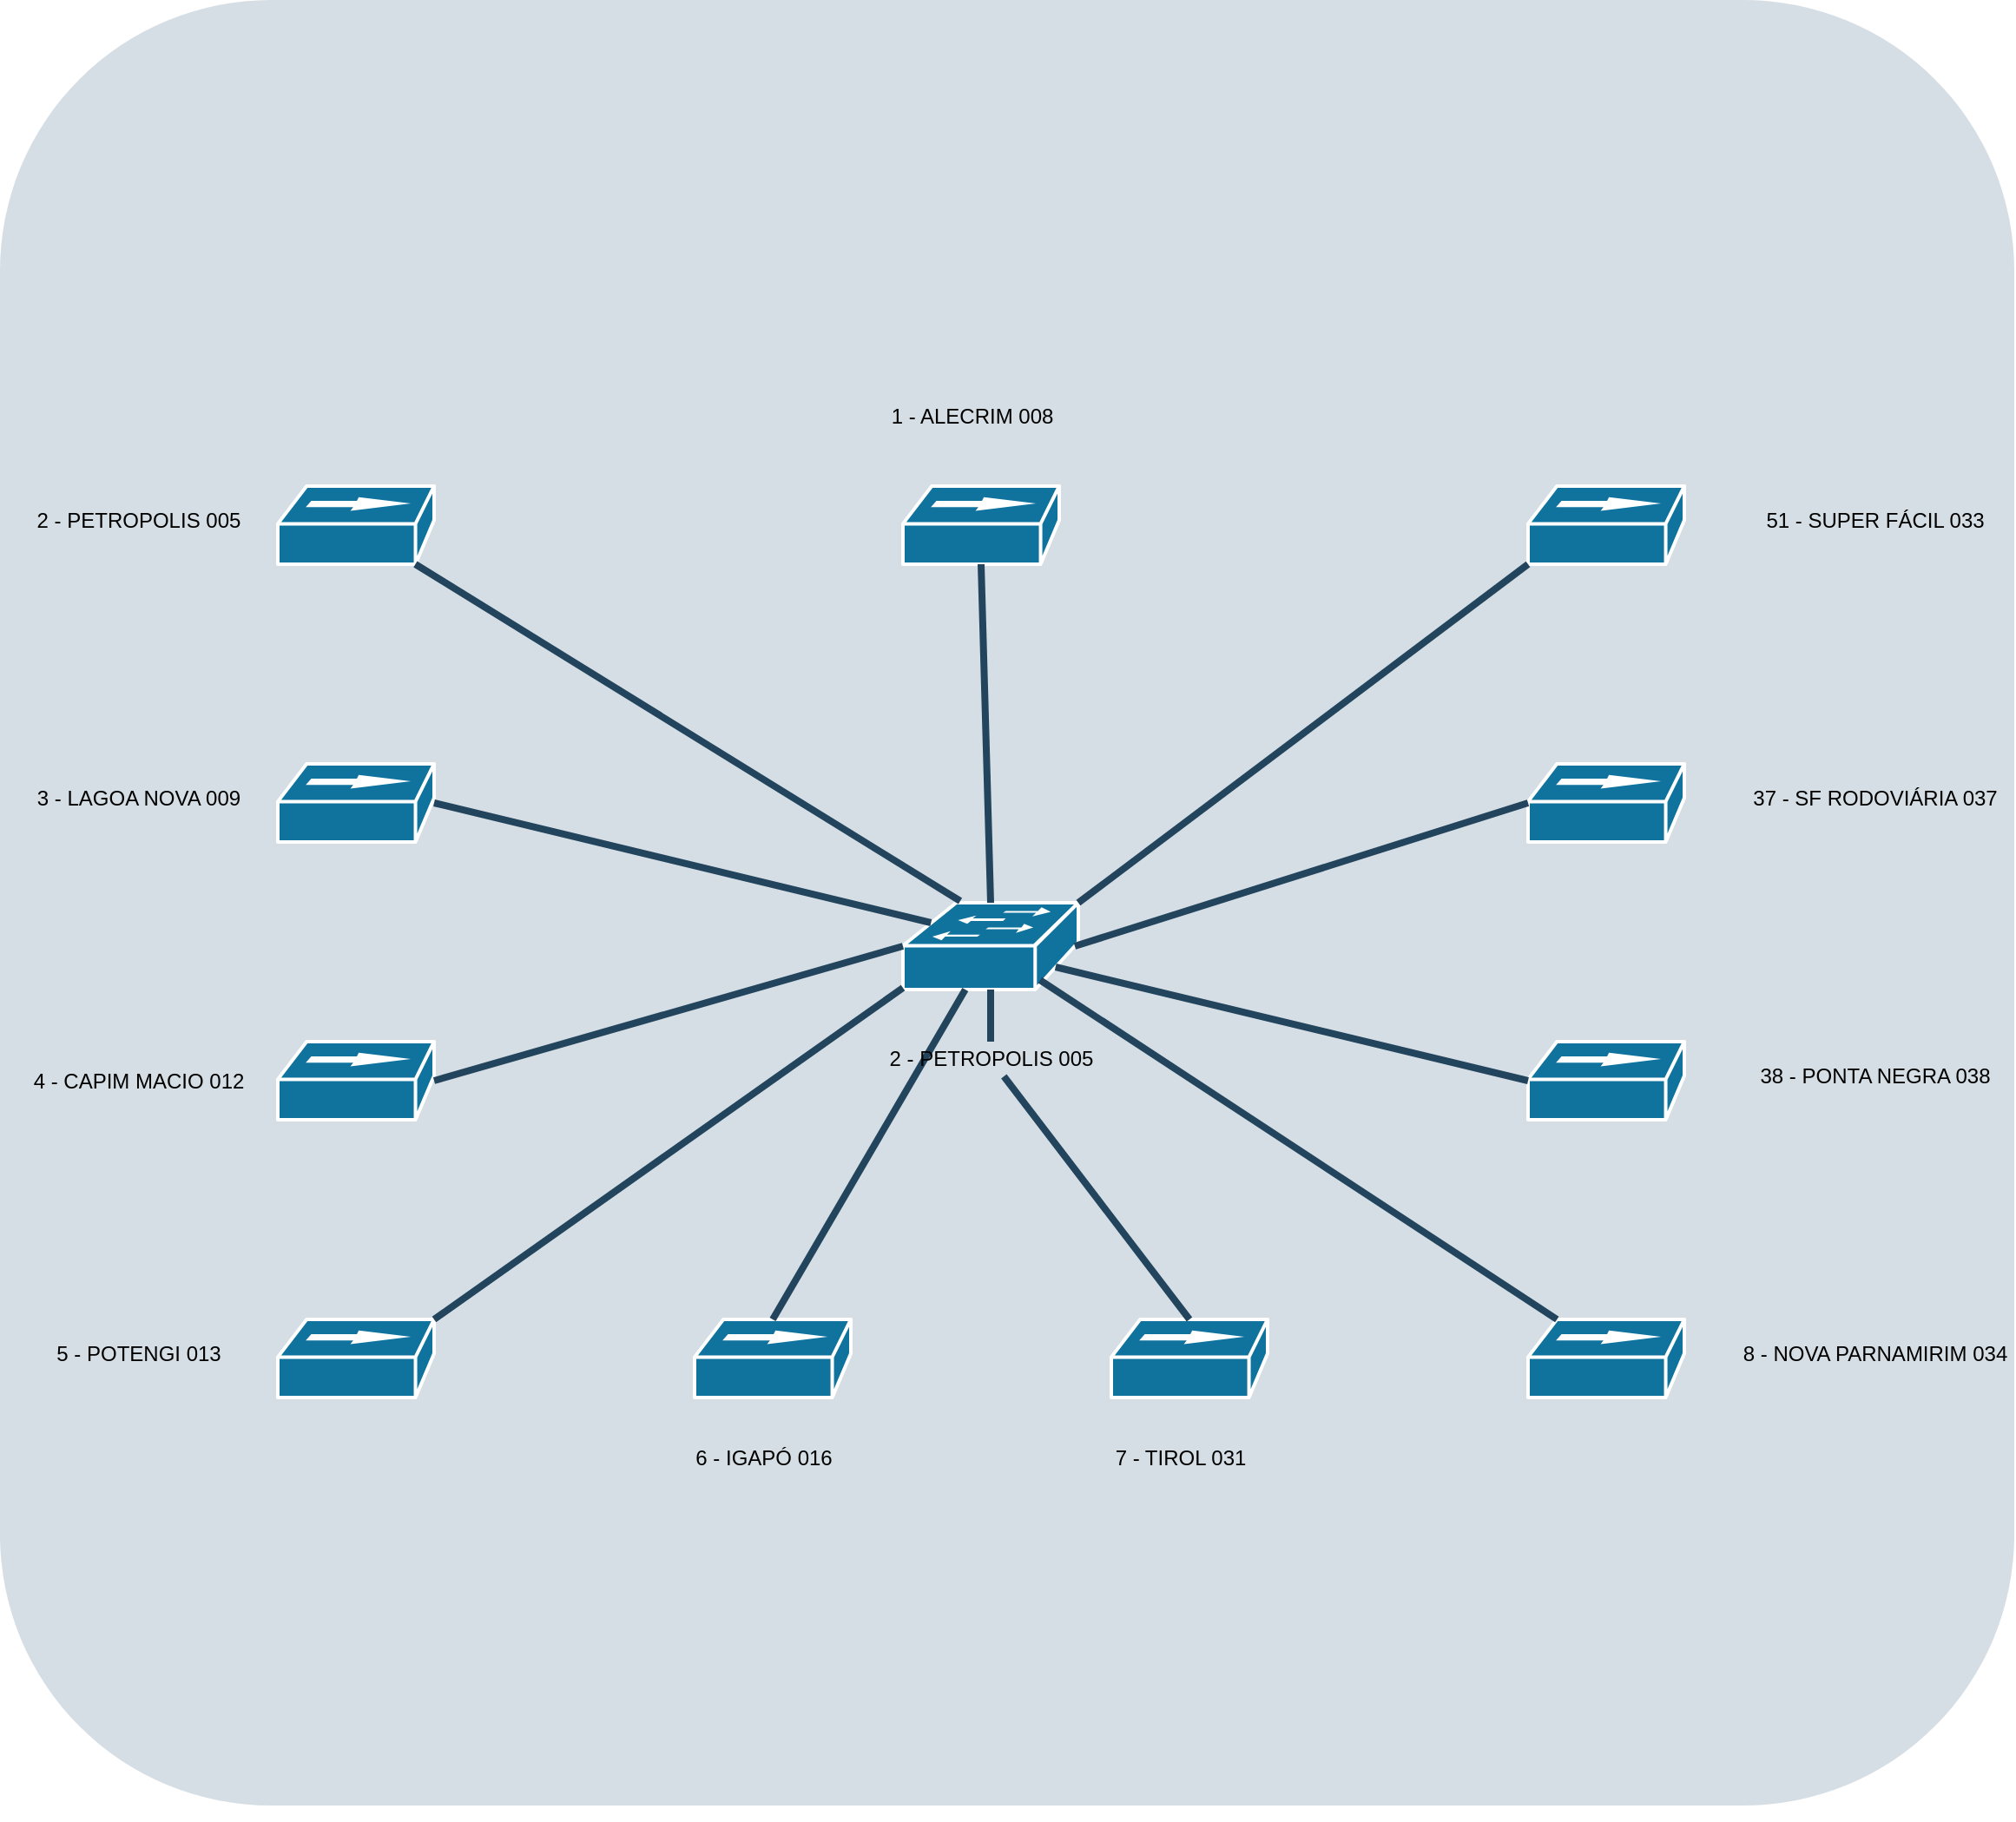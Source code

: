 <mxfile version="14.1.1" type="github">
  <diagram id="LnlG92Ai7YdgMcjOEeVZ" name="Page-1">
    <mxGraphModel dx="1422" dy="794" grid="1" gridSize="10" guides="1" tooltips="1" connect="1" arrows="1" fold="1" page="1" pageScale="1" pageWidth="1160" pageHeight="1100" math="0" shadow="0">
      <root>
        <mxCell id="0" />
        <mxCell id="1" parent="0" />
        <mxCell id="0GmbWY5BwfIkLPfSBu4r-58" value="" style="rounded=1;whiteSpace=wrap;html=1;strokeColor=none;fillColor=#BAC8D3;fontSize=24;fontColor=#23445D;align=center;opacity=60;" vertex="1" parent="1">
          <mxGeometry width="1160" height="1040" as="geometry" />
        </mxCell>
        <mxCell id="0GmbWY5BwfIkLPfSBu4r-1" value="" style="shape=mxgraph.cisco.switches.workgroup_switch;html=1;dashed=0;fillColor=#10739E;strokeColor=#ffffff;strokeWidth=2;verticalLabelPosition=bottom;verticalAlign=top;fontFamily=Helvetica;fontSize=36;fontColor=#FFB366" vertex="1" parent="1">
          <mxGeometry x="520" y="520" width="101" height="50" as="geometry" />
        </mxCell>
        <mxCell id="0GmbWY5BwfIkLPfSBu4r-3" value="" style="shape=mxgraph.cisco.hubs_and_gateways.100baset_hub;html=1;dashed=0;fillColor=#10739E;strokeColor=#ffffff;strokeWidth=2;verticalLabelPosition=bottom;verticalAlign=top;fontFamily=Helvetica;fontSize=36;fontColor=#FFB366" vertex="1" parent="1">
          <mxGeometry x="880" y="760" width="90" height="45" as="geometry" />
        </mxCell>
        <mxCell id="0GmbWY5BwfIkLPfSBu4r-4" value="" style="shape=mxgraph.cisco.hubs_and_gateways.100baset_hub;html=1;dashed=0;fillColor=#10739E;strokeColor=#ffffff;strokeWidth=2;verticalLabelPosition=bottom;verticalAlign=top;fontFamily=Helvetica;fontSize=36;fontColor=#FFB366" vertex="1" parent="1">
          <mxGeometry x="160" y="440" width="90" height="45" as="geometry" />
        </mxCell>
        <mxCell id="0GmbWY5BwfIkLPfSBu4r-5" value="" style="shape=mxgraph.cisco.hubs_and_gateways.100baset_hub;html=1;dashed=0;fillColor=#10739E;strokeColor=#ffffff;strokeWidth=2;verticalLabelPosition=bottom;verticalAlign=top;fontFamily=Helvetica;fontSize=36;fontColor=#FFB366" vertex="1" parent="1">
          <mxGeometry x="880" y="440" width="90" height="45" as="geometry" />
        </mxCell>
        <mxCell id="0GmbWY5BwfIkLPfSBu4r-6" value="" style="shape=mxgraph.cisco.hubs_and_gateways.100baset_hub;html=1;dashed=0;fillColor=#10739E;strokeColor=#ffffff;strokeWidth=2;verticalLabelPosition=bottom;verticalAlign=top;fontFamily=Helvetica;fontSize=36;fontColor=#FFB366" vertex="1" parent="1">
          <mxGeometry x="880" y="600" width="90" height="45" as="geometry" />
        </mxCell>
        <mxCell id="0GmbWY5BwfIkLPfSBu4r-7" value="" style="shape=mxgraph.cisco.hubs_and_gateways.100baset_hub;html=1;dashed=0;fillColor=#10739E;strokeColor=#ffffff;strokeWidth=2;verticalLabelPosition=bottom;verticalAlign=top;fontFamily=Helvetica;fontSize=36;fontColor=#FFB366" vertex="1" parent="1">
          <mxGeometry x="160" y="760" width="90" height="45" as="geometry" />
        </mxCell>
        <mxCell id="0GmbWY5BwfIkLPfSBu4r-8" value="" style="shape=mxgraph.cisco.hubs_and_gateways.100baset_hub;html=1;dashed=0;fillColor=#10739E;strokeColor=#ffffff;strokeWidth=2;verticalLabelPosition=bottom;verticalAlign=top;fontFamily=Helvetica;fontSize=36;fontColor=#FFB366" vertex="1" parent="1">
          <mxGeometry x="160" y="600" width="90" height="45" as="geometry" />
        </mxCell>
        <mxCell id="0GmbWY5BwfIkLPfSBu4r-9" value="" style="shape=mxgraph.cisco.hubs_and_gateways.100baset_hub;html=1;dashed=0;fillColor=#10739E;strokeColor=#ffffff;strokeWidth=2;verticalLabelPosition=bottom;verticalAlign=top;fontFamily=Helvetica;fontSize=36;fontColor=#FFB366" vertex="1" parent="1">
          <mxGeometry x="160" y="280" width="90" height="45" as="geometry" />
        </mxCell>
        <mxCell id="0GmbWY5BwfIkLPfSBu4r-10" value="" style="shape=mxgraph.cisco.hubs_and_gateways.100baset_hub;html=1;dashed=0;fillColor=#10739E;strokeColor=#ffffff;strokeWidth=2;verticalLabelPosition=bottom;verticalAlign=top;fontFamily=Helvetica;fontSize=36;fontColor=#FFB366" vertex="1" parent="1">
          <mxGeometry x="640" y="760" width="90" height="45" as="geometry" />
        </mxCell>
        <mxCell id="0GmbWY5BwfIkLPfSBu4r-11" value="" style="shape=mxgraph.cisco.hubs_and_gateways.100baset_hub;html=1;dashed=0;fillColor=#10739E;strokeColor=#ffffff;strokeWidth=2;verticalLabelPosition=bottom;verticalAlign=top;fontFamily=Helvetica;fontSize=36;fontColor=#FFB366" vertex="1" parent="1">
          <mxGeometry x="400" y="760" width="90" height="45" as="geometry" />
        </mxCell>
        <mxCell id="0GmbWY5BwfIkLPfSBu4r-13" value="" style="shape=mxgraph.cisco.hubs_and_gateways.100baset_hub;html=1;dashed=0;fillColor=#10739E;strokeColor=#ffffff;strokeWidth=2;verticalLabelPosition=bottom;verticalAlign=top;fontFamily=Helvetica;fontSize=36;fontColor=#FFB366" vertex="1" parent="1">
          <mxGeometry x="880" y="280" width="90" height="45" as="geometry" />
        </mxCell>
        <mxCell id="0GmbWY5BwfIkLPfSBu4r-14" value="" style="shape=mxgraph.cisco.hubs_and_gateways.100baset_hub;html=1;dashed=0;fillColor=#10739E;strokeColor=#ffffff;strokeWidth=2;verticalLabelPosition=bottom;verticalAlign=top;fontFamily=Helvetica;fontSize=36;fontColor=#FFB366" vertex="1" parent="1">
          <mxGeometry x="520" y="280" width="90" height="45" as="geometry" />
        </mxCell>
        <mxCell id="0GmbWY5BwfIkLPfSBu4r-15" value="" style="endArrow=none;html=1;strokeColor=none;" edge="1" parent="1">
          <mxGeometry width="50" height="50" relative="1" as="geometry">
            <mxPoint x="560" y="570" as="sourcePoint" />
            <mxPoint x="610" y="520" as="targetPoint" />
          </mxGeometry>
        </mxCell>
        <mxCell id="0GmbWY5BwfIkLPfSBu4r-22" value="" style="shape=link;html=1;strokeColor=none;" edge="1" parent="1">
          <mxGeometry width="100" relative="1" as="geometry">
            <mxPoint x="530" y="540" as="sourcePoint" />
            <mxPoint x="630" y="540" as="targetPoint" />
          </mxGeometry>
        </mxCell>
        <mxCell id="0GmbWY5BwfIkLPfSBu4r-31" style="edgeStyle=none;rounded=1;html=1;strokeColor=#23445D;endArrow=none;endFill=0;strokeWidth=4;exitX=0.5;exitY=1;exitDx=0;exitDy=0;exitPerimeter=0;entryX=0.5;entryY=0;entryDx=0;entryDy=0;entryPerimeter=0;" edge="1" parent="1" source="0GmbWY5BwfIkLPfSBu4r-14" target="0GmbWY5BwfIkLPfSBu4r-1">
          <mxGeometry relative="1" as="geometry">
            <mxPoint x="631" y="407.917" as="sourcePoint" />
            <mxPoint x="243" y="479.662" as="targetPoint" />
          </mxGeometry>
        </mxCell>
        <mxCell id="0GmbWY5BwfIkLPfSBu4r-32" style="edgeStyle=none;rounded=1;html=1;strokeColor=#23445D;endArrow=none;endFill=0;strokeWidth=4;exitX=1;exitY=0.5;exitDx=0;exitDy=0;exitPerimeter=0;entryX=0.16;entryY=0.23;entryDx=0;entryDy=0;entryPerimeter=0;" edge="1" parent="1" source="0GmbWY5BwfIkLPfSBu4r-4" target="0GmbWY5BwfIkLPfSBu4r-1">
          <mxGeometry relative="1" as="geometry">
            <mxPoint x="330" y="470" as="sourcePoint" />
            <mxPoint x="335.5" y="665" as="targetPoint" />
          </mxGeometry>
        </mxCell>
        <mxCell id="0GmbWY5BwfIkLPfSBu4r-34" style="edgeStyle=none;rounded=1;html=1;strokeColor=#23445D;endArrow=none;endFill=0;strokeWidth=4;entryX=0.5;entryY=0;entryDx=0;entryDy=0;entryPerimeter=0;" edge="1" parent="1" source="0GmbWY5BwfIkLPfSBu4r-44" target="0GmbWY5BwfIkLPfSBu4r-10">
          <mxGeometry relative="1" as="geometry">
            <mxPoint x="567.75" y="810" as="sourcePoint" />
            <mxPoint x="573.25" y="1005" as="targetPoint" />
          </mxGeometry>
        </mxCell>
        <mxCell id="0GmbWY5BwfIkLPfSBu4r-35" style="edgeStyle=none;rounded=1;html=1;strokeColor=#23445D;endArrow=none;endFill=0;strokeWidth=4;entryX=0.5;entryY=0;entryDx=0;entryDy=0;entryPerimeter=0;" edge="1" parent="1" source="0GmbWY5BwfIkLPfSBu4r-1" target="0GmbWY5BwfIkLPfSBu4r-11">
          <mxGeometry relative="1" as="geometry">
            <mxPoint x="547" y="770" as="sourcePoint" />
            <mxPoint x="552.5" y="965" as="targetPoint" />
          </mxGeometry>
        </mxCell>
        <mxCell id="0GmbWY5BwfIkLPfSBu4r-36" style="edgeStyle=none;rounded=1;html=1;strokeColor=#23445D;endArrow=none;endFill=0;strokeWidth=4;exitX=1;exitY=0;exitDx=0;exitDy=0;exitPerimeter=0;entryX=0;entryY=0.98;entryDx=0;entryDy=0;entryPerimeter=0;" edge="1" parent="1" source="0GmbWY5BwfIkLPfSBu4r-7" target="0GmbWY5BwfIkLPfSBu4r-1">
          <mxGeometry relative="1" as="geometry">
            <mxPoint x="442.25" y="80" as="sourcePoint" />
            <mxPoint x="447.75" y="275" as="targetPoint" />
          </mxGeometry>
        </mxCell>
        <mxCell id="0GmbWY5BwfIkLPfSBu4r-37" style="edgeStyle=none;rounded=1;html=1;strokeColor=#23445D;endArrow=none;endFill=0;strokeWidth=4;exitX=1;exitY=0.5;exitDx=0;exitDy=0;exitPerimeter=0;entryX=0;entryY=0.5;entryDx=0;entryDy=0;entryPerimeter=0;" edge="1" parent="1" source="0GmbWY5BwfIkLPfSBu4r-8" target="0GmbWY5BwfIkLPfSBu4r-1">
          <mxGeometry relative="1" as="geometry">
            <mxPoint x="320" y="565" as="sourcePoint" />
            <mxPoint x="500" y="590" as="targetPoint" />
          </mxGeometry>
        </mxCell>
        <mxCell id="0GmbWY5BwfIkLPfSBu4r-38" style="edgeStyle=none;rounded=1;html=1;strokeColor=#23445D;endArrow=none;endFill=0;strokeWidth=4;exitX=0.88;exitY=1;exitDx=0;exitDy=0;exitPerimeter=0;" edge="1" parent="1" source="0GmbWY5BwfIkLPfSBu4r-9">
          <mxGeometry relative="1" as="geometry">
            <mxPoint x="380" y="50" as="sourcePoint" />
            <mxPoint x="553" y="519" as="targetPoint" />
          </mxGeometry>
        </mxCell>
        <mxCell id="0GmbWY5BwfIkLPfSBu4r-39" style="edgeStyle=none;rounded=1;html=1;strokeColor=#23445D;endArrow=none;endFill=0;strokeWidth=4;exitX=0.782;exitY=0.891;exitDx=0;exitDy=0;exitPerimeter=0;entryX=0.185;entryY=0;entryDx=0;entryDy=0;entryPerimeter=0;" edge="1" parent="1" source="0GmbWY5BwfIkLPfSBu4r-1" target="0GmbWY5BwfIkLPfSBu4r-3">
          <mxGeometry relative="1" as="geometry">
            <mxPoint x="770" y="710" as="sourcePoint" />
            <mxPoint x="775.5" y="905" as="targetPoint" />
          </mxGeometry>
        </mxCell>
        <mxCell id="0GmbWY5BwfIkLPfSBu4r-40" style="edgeStyle=none;rounded=1;html=1;strokeColor=#23445D;endArrow=none;endFill=0;strokeWidth=4;exitX=0.87;exitY=0.74;exitDx=0;exitDy=0;exitPerimeter=0;entryX=0;entryY=0.5;entryDx=0;entryDy=0;entryPerimeter=0;" edge="1" parent="1" source="0GmbWY5BwfIkLPfSBu4r-1" target="0GmbWY5BwfIkLPfSBu4r-6">
          <mxGeometry relative="1" as="geometry">
            <mxPoint x="780" y="600" as="sourcePoint" />
            <mxPoint x="785.5" y="795" as="targetPoint" />
          </mxGeometry>
        </mxCell>
        <mxCell id="0GmbWY5BwfIkLPfSBu4r-41" style="edgeStyle=none;rounded=1;html=1;strokeColor=#23445D;endArrow=none;endFill=0;strokeWidth=4;exitX=0;exitY=0.5;exitDx=0;exitDy=0;exitPerimeter=0;entryX=0.98;entryY=0.5;entryDx=0;entryDy=0;entryPerimeter=0;" edge="1" parent="1" source="0GmbWY5BwfIkLPfSBu4r-5" target="0GmbWY5BwfIkLPfSBu4r-1">
          <mxGeometry relative="1" as="geometry">
            <mxPoint x="750" y="485" as="sourcePoint" />
            <mxPoint x="755.5" y="680" as="targetPoint" />
          </mxGeometry>
        </mxCell>
        <mxCell id="0GmbWY5BwfIkLPfSBu4r-42" style="edgeStyle=none;rounded=1;html=1;strokeColor=#23445D;endArrow=none;endFill=0;strokeWidth=4;exitX=0;exitY=1;exitDx=0;exitDy=0;exitPerimeter=0;entryX=1;entryY=0;entryDx=0;entryDy=0;entryPerimeter=0;" edge="1" parent="1" source="0GmbWY5BwfIkLPfSBu4r-13" target="0GmbWY5BwfIkLPfSBu4r-1">
          <mxGeometry relative="1" as="geometry">
            <mxPoint x="700" y="405" as="sourcePoint" />
            <mxPoint x="705.5" y="600" as="targetPoint" />
          </mxGeometry>
        </mxCell>
        <mxCell id="0GmbWY5BwfIkLPfSBu4r-43" value="2 - PETROPOLIS 005" style="text;html=1;strokeColor=none;fillColor=none;align=center;verticalAlign=middle;whiteSpace=wrap;rounded=0;" vertex="1" parent="1">
          <mxGeometry y="290" width="160" height="20" as="geometry" />
        </mxCell>
        <mxCell id="0GmbWY5BwfIkLPfSBu4r-46" value="6 - IGAPÓ 016" style="text;html=1;strokeColor=none;fillColor=none;align=center;verticalAlign=middle;whiteSpace=wrap;rounded=0;" vertex="1" parent="1">
          <mxGeometry x="360" y="830" width="160" height="20" as="geometry" />
        </mxCell>
        <mxCell id="0GmbWY5BwfIkLPfSBu4r-47" value="7 - TIROL 031" style="text;html=1;strokeColor=none;fillColor=none;align=center;verticalAlign=middle;whiteSpace=wrap;rounded=0;" vertex="1" parent="1">
          <mxGeometry x="600" y="830" width="160" height="20" as="geometry" />
        </mxCell>
        <mxCell id="0GmbWY5BwfIkLPfSBu4r-48" value="8 - NOVA PARNAMIRIM 034" style="text;html=1;strokeColor=none;fillColor=none;align=center;verticalAlign=middle;whiteSpace=wrap;rounded=0;" vertex="1" parent="1">
          <mxGeometry x="1000" y="770" width="160" height="20" as="geometry" />
        </mxCell>
        <mxCell id="0GmbWY5BwfIkLPfSBu4r-49" value="38 - PONTA NEGRA 038" style="text;html=1;strokeColor=none;fillColor=none;align=center;verticalAlign=middle;whiteSpace=wrap;rounded=0;" vertex="1" parent="1">
          <mxGeometry x="1000" y="610" width="160" height="20" as="geometry" />
        </mxCell>
        <mxCell id="0GmbWY5BwfIkLPfSBu4r-50" value="37 - SF RODOVIÁRIA 037" style="text;html=1;strokeColor=none;fillColor=none;align=center;verticalAlign=middle;whiteSpace=wrap;rounded=0;" vertex="1" parent="1">
          <mxGeometry x="1000" y="450" width="160" height="20" as="geometry" />
        </mxCell>
        <mxCell id="0GmbWY5BwfIkLPfSBu4r-51" value="51 - SUPER FÁCIL 033" style="text;html=1;strokeColor=none;fillColor=none;align=center;verticalAlign=middle;whiteSpace=wrap;rounded=0;" vertex="1" parent="1">
          <mxGeometry x="1000" y="290" width="160" height="20" as="geometry" />
        </mxCell>
        <mxCell id="0GmbWY5BwfIkLPfSBu4r-52" value="1 - ALECRIM 008" style="text;html=1;strokeColor=none;fillColor=none;align=center;verticalAlign=middle;whiteSpace=wrap;rounded=0;" vertex="1" parent="1">
          <mxGeometry x="480" y="230" width="160" height="20" as="geometry" />
        </mxCell>
        <mxCell id="0GmbWY5BwfIkLPfSBu4r-53" value="5 - POTENGI 013" style="text;html=1;strokeColor=none;fillColor=none;align=center;verticalAlign=middle;whiteSpace=wrap;rounded=0;" vertex="1" parent="1">
          <mxGeometry y="770" width="160" height="20" as="geometry" />
        </mxCell>
        <mxCell id="0GmbWY5BwfIkLPfSBu4r-54" value="4 - CAPIM MACIO 012" style="text;html=1;strokeColor=none;fillColor=none;align=center;verticalAlign=middle;whiteSpace=wrap;rounded=0;" vertex="1" parent="1">
          <mxGeometry y="612.5" width="160" height="20" as="geometry" />
        </mxCell>
        <mxCell id="0GmbWY5BwfIkLPfSBu4r-55" value="3 - LAGOA NOVA 009" style="text;html=1;strokeColor=none;fillColor=none;align=center;verticalAlign=middle;whiteSpace=wrap;rounded=0;" vertex="1" parent="1">
          <mxGeometry y="450" width="160" height="20" as="geometry" />
        </mxCell>
        <mxCell id="0GmbWY5BwfIkLPfSBu4r-44" value="2 - PETROPOLIS 005" style="text;html=1;strokeColor=none;fillColor=none;align=center;verticalAlign=middle;whiteSpace=wrap;rounded=0;" vertex="1" parent="1">
          <mxGeometry x="490.5" y="600" width="160" height="20" as="geometry" />
        </mxCell>
        <mxCell id="0GmbWY5BwfIkLPfSBu4r-57" style="edgeStyle=none;rounded=1;html=1;strokeColor=#23445D;endArrow=none;endFill=0;strokeWidth=4;entryX=0.5;entryY=0;entryDx=0;entryDy=0;entryPerimeter=0;" edge="1" parent="1" source="0GmbWY5BwfIkLPfSBu4r-1" target="0GmbWY5BwfIkLPfSBu4r-44">
          <mxGeometry relative="1" as="geometry">
            <mxPoint x="583.814" y="570" as="sourcePoint" />
            <mxPoint x="685" y="760" as="targetPoint" />
          </mxGeometry>
        </mxCell>
        <mxCell id="0GmbWY5BwfIkLPfSBu4r-59" style="edgeStyle=orthogonalEdgeStyle;rounded=0;orthogonalLoop=1;jettySize=auto;html=1;exitX=0.5;exitY=1;exitDx=0;exitDy=0;" edge="1" parent="1" source="0GmbWY5BwfIkLPfSBu4r-58" target="0GmbWY5BwfIkLPfSBu4r-58">
          <mxGeometry relative="1" as="geometry" />
        </mxCell>
      </root>
    </mxGraphModel>
  </diagram>
</mxfile>
